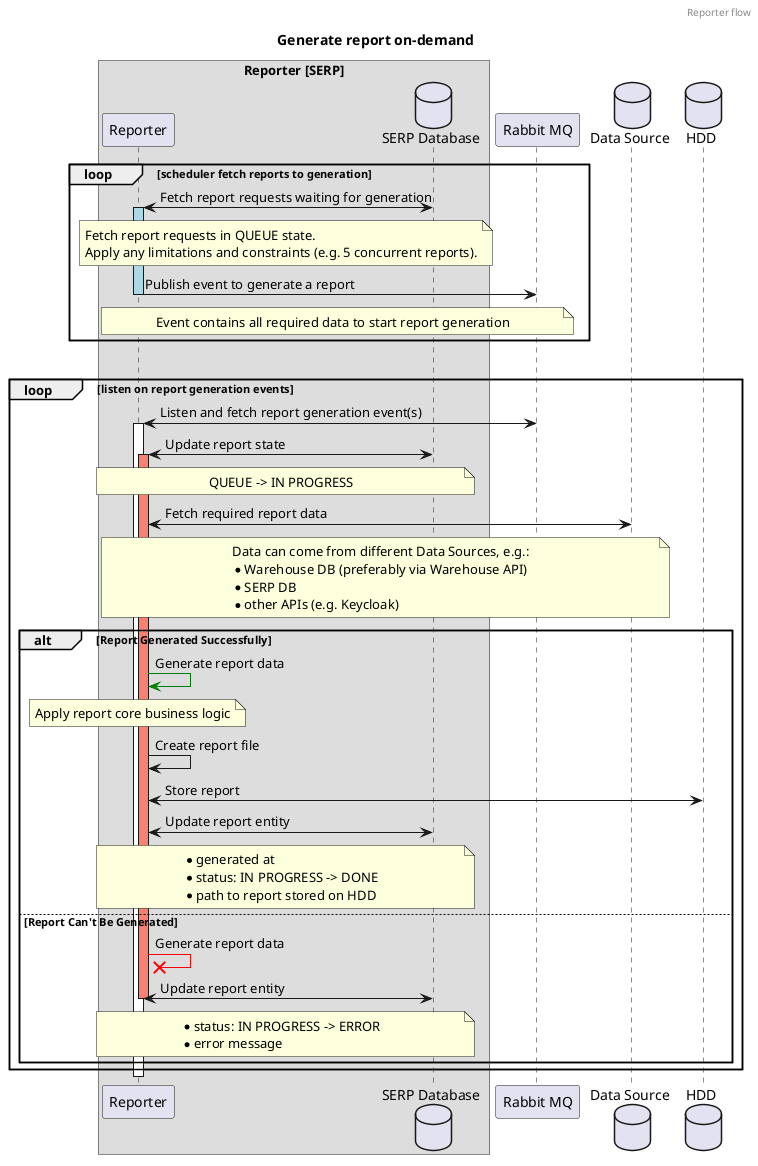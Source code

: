 @startuml
header Reporter flow

title  Generate report **on-demand**

participant Reporter order 10
database SERP_DB as "SERP Database" order 20
participant RabbitMQ as "Rabbit MQ" order 30
database Data_Sources as "Data Source" order 40
database HDD order 50

box "Reporter [SERP]"
participant Reporter
participant SERP_DB
end box

loop scheduler fetch reports to generation

    Reporter <-> SERP_DB: Fetch report requests waiting for generation
    note over Reporter, SERP_DB
        Fetch report requests in QUEUE state.
        Apply any limitations and constraints (e.g. 5 concurrent reports).
    end note

    activate Reporter #LightBlue

    Reporter -> RabbitMQ: Publish event to generate a report
    note over Reporter, RabbitMQ
        Event contains all required data to start report generation
    end note

    deactivate Reporter
end

|||

loop listen on report generation events
    Reporter <-> RabbitMQ: Listen and fetch report generation event(s)
    activate Reporter

    Reporter <-> SERP_DB: Update report state
    note over Reporter, SERP_DB
        QUEUE -> IN PROGRESS
    end note

    activate Reporter #Salmon

    Reporter <-> Data_Sources: Fetch required report data
    note over Reporter, Data_Sources
        Data can come from different Data Sources, e.g.:
        * Warehouse DB (preferably via Warehouse API)
        * SERP DB
        * other APIs (e.g. Keycloak)
    end note

    alt Report Generated Successfully

        Reporter -[#green]> Reporter: Generate report data
        note over Reporter: Apply report core business logic

        Reporter -> Reporter: Create report file

        Reporter <-> HDD: Store report

        Reporter <-> SERP_DB: Update report entity
        note over Reporter, SERP_DB
            * generated at
            * status: IN PROGRESS -> DONE
            * path to report stored on HDD
        end note

    else Report Can't Be Generated

        Reporter -[#red]>x Reporter: Generate report data

        Reporter <-> SERP_DB: Update report entity
        note over Reporter, SERP_DB
            * status: IN PROGRESS -> ERROR
            * error message
        end note

        deactivate Reporter
    end
end

deactivate Reporter
@enduml